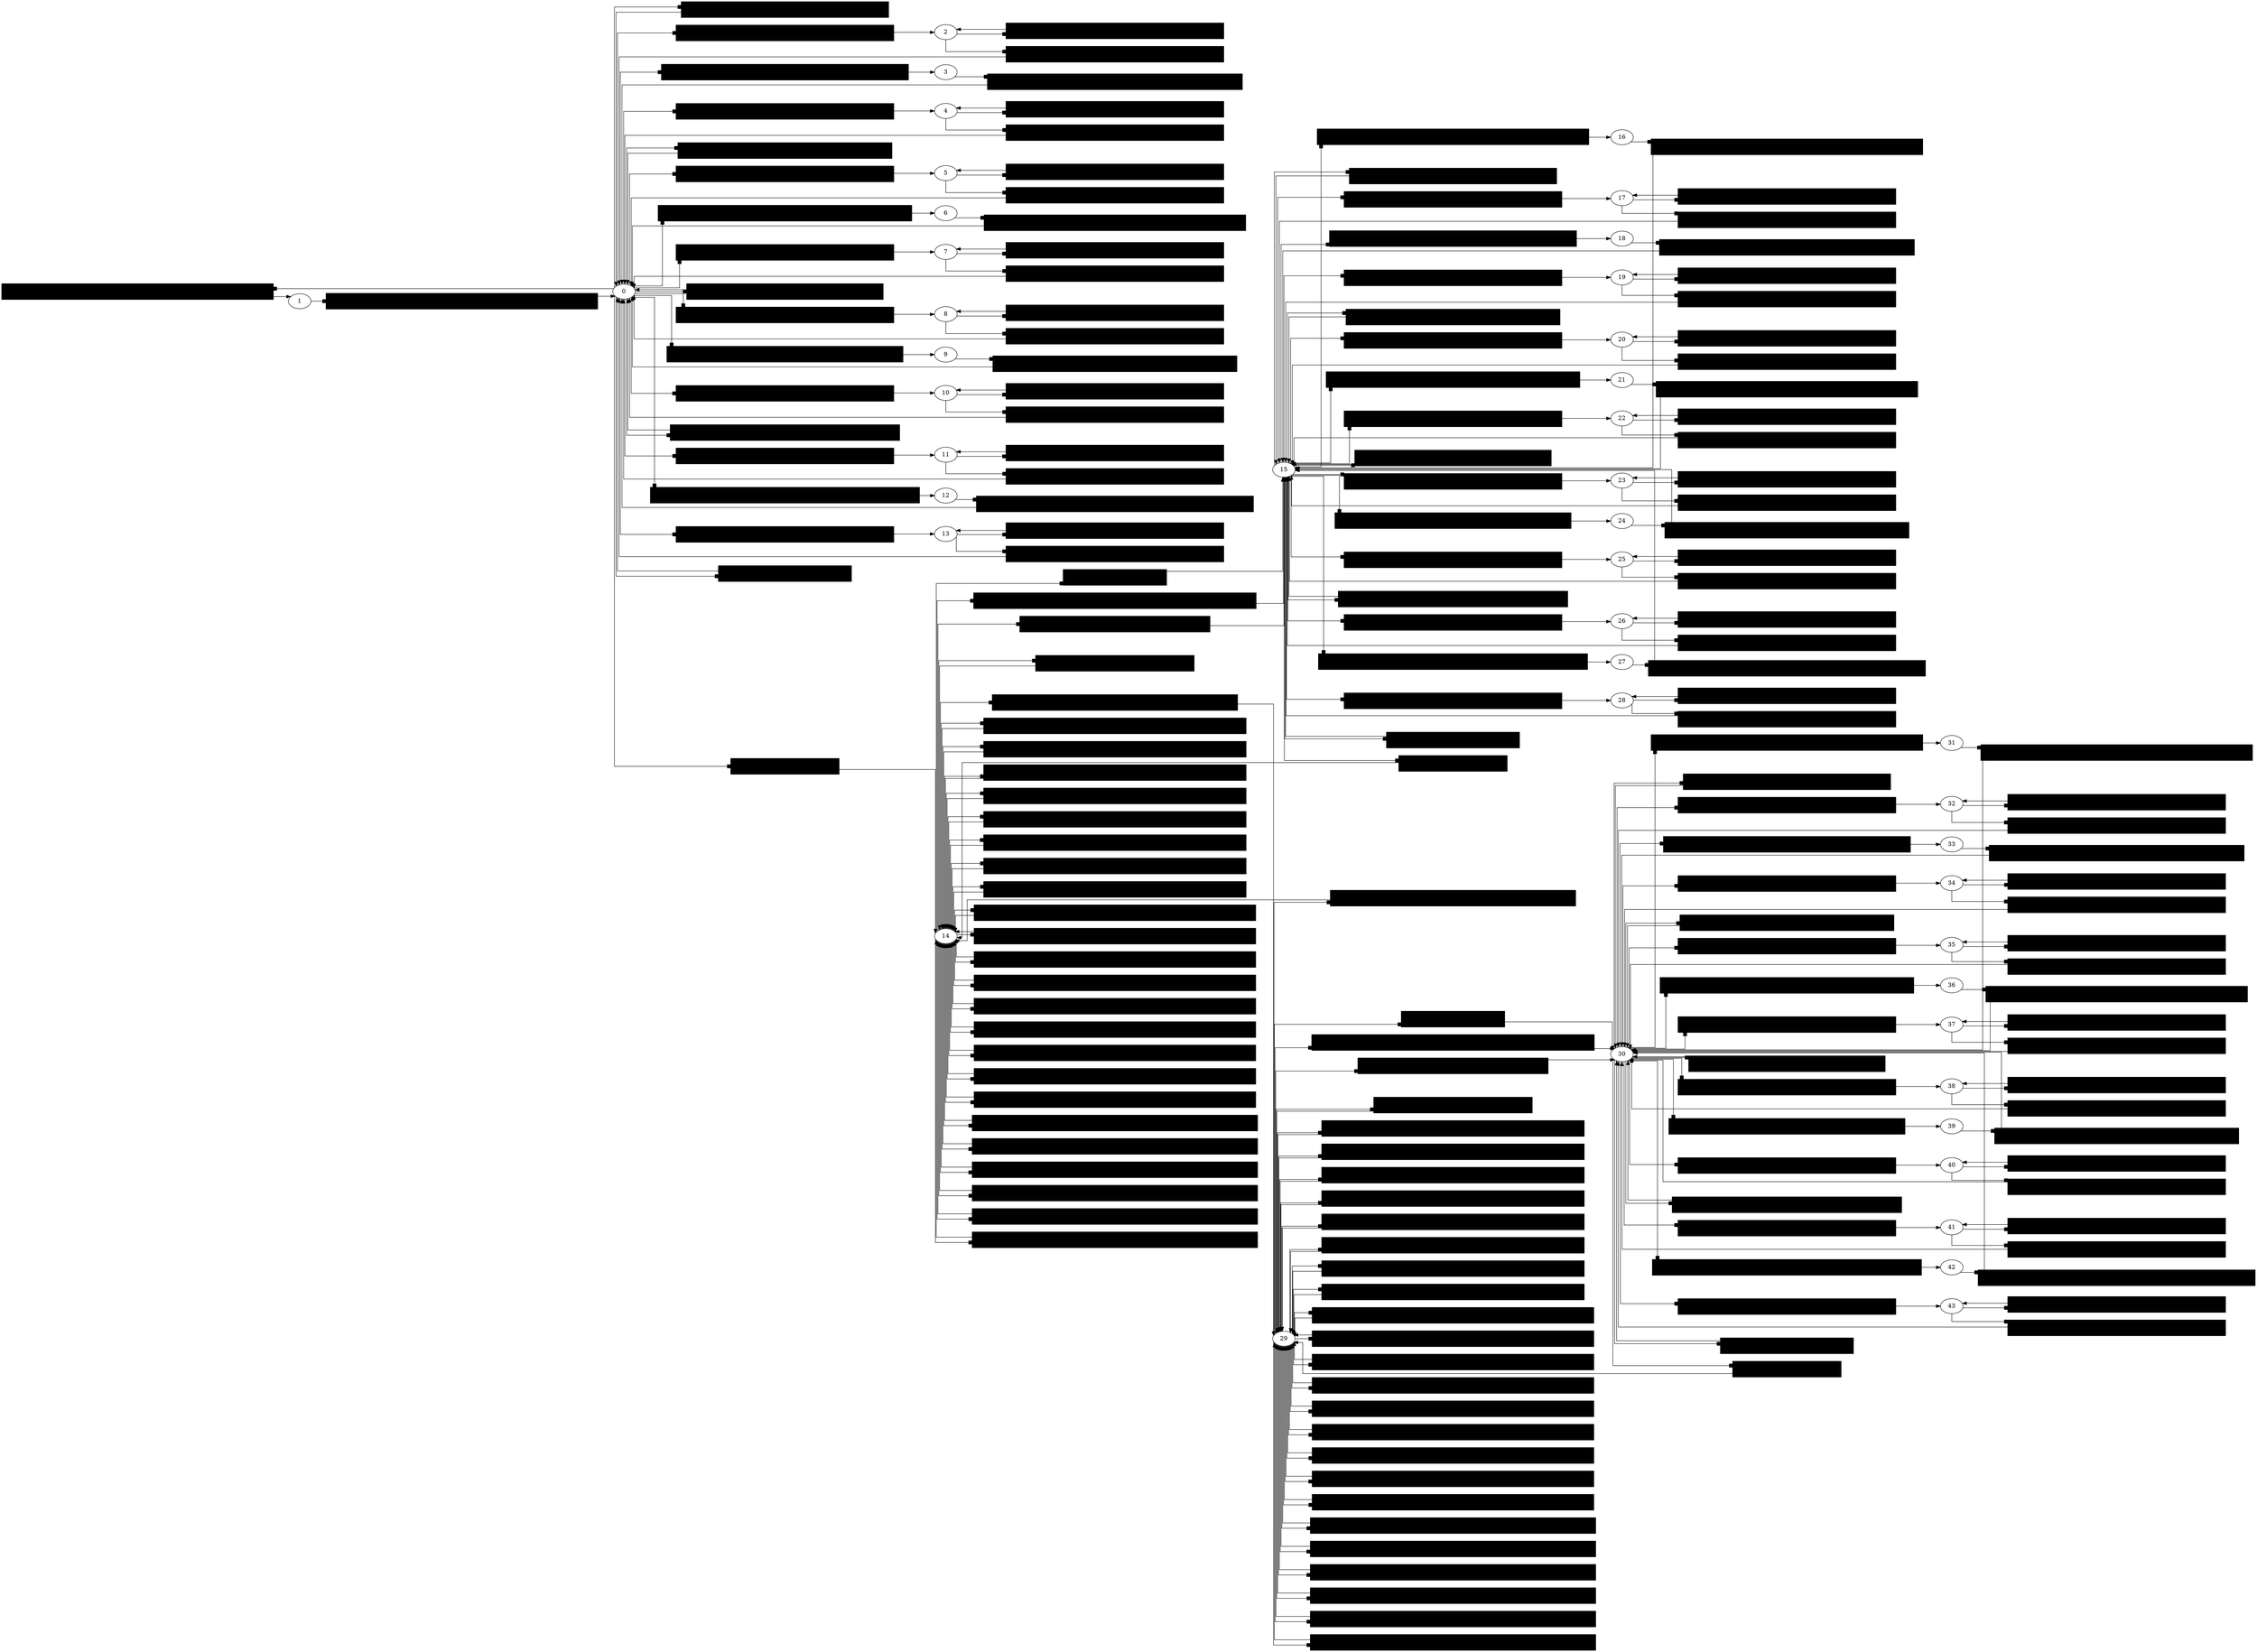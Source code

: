 digraph G {

	rankdir="LR";
	splines=ortho;

	E0 [label="'mouseenter' on '#v-0'\n(/html[1]/body[1]/main[1]/div[2]/*[name()='svg'][1]/*[name()='g'][1]/*[name()='circle'][1])", shape="box", style="filled", fillcolor="#000000", fontcolor="#000000"];
	0 -> E0 [arrowhead="box"];
	E0 -> 1;

	E1 [label="'click' on '#selector-block-Alcohol div.selector-block-title span.undo'\n(/html[1]/body[1]/main[1]/div[4]/div[1]/div[1]/div[1]/span[2])", shape="box", style="filled", fillcolor="#000000", fontcolor="#000000"];
	0 -> E1 [arrowhead="box"];
	E1 -> 0;

	E2 [label="'mouseenter' on '#bargram-interval-Alcohol-0'\n(/html[1]/body[1]/main[1]/div[4]/div[1]/div[1]/div[2]/div[1]/div[2]/div[1])", shape="box", style="filled", fillcolor="#000000", fontcolor="#000000"];
	0 -> E2 [arrowhead="box"];
	E2 -> 2;

	E3 [label="'mousedown' on '#bargram-selector-Alcohol div.values-container div.value.slider'\n(/html[1]/body[1]/main[1]/div[4]/div[1]/div[1]/div[2]/div[1]/div[4]/div[2])", shape="box", style="filled", fillcolor="#000000", fontcolor="#000000"];
	0 -> E3 [arrowhead="box"];
	E3 -> 3;

	E4 [label="'mouseenter' on '#boxplot-interval-Alcohol-0'\n(/html[1]/body[1]/main[1]/div[4]/div[1]/div[1]/div[2]/div[2]/div[2]/div[3])", shape="box", style="filled", fillcolor="#000000", fontcolor="#000000"];
	0 -> E4 [arrowhead="box"];
	E4 -> 4;

	E5 [label="'click' on '#selector-block-Malicacid div.selector-block-title span.undo'\n(/html[1]/body[1]/main[1]/div[4]/div[1]/div[3]/div[1]/span[2])", shape="box", style="filled", fillcolor="#000000", fontcolor="#000000"];
	0 -> E5 [arrowhead="box"];
	E5 -> 0;

	E6 [label="'mouseenter' on '#bargram-interval-Malicacid-0'\n(/html[1]/body[1]/main[1]/div[4]/div[1]/div[3]/div[2]/div[1]/div[2]/div[1])", shape="box", style="filled", fillcolor="#000000", fontcolor="#000000"];
	0 -> E6 [arrowhead="box"];
	E6 -> 5;

	E7 [label="'mousedown' on '#bargram-selector-Malicacid div.values-container div.value.slider'\n(/html[1]/body[1]/main[1]/div[4]/div[1]/div[3]/div[2]/div[1]/div[4]/div[2])", shape="box", style="filled", fillcolor="#000000", fontcolor="#000000"];
	0 -> E7 [arrowhead="box"];
	E7 -> 6;

	E8 [label="'mouseenter' on '#boxplot-interval-Malicacid-0'\n(/html[1]/body[1]/main[1]/div[4]/div[1]/div[3]/div[2]/div[2]/div[2]/div[3])", shape="box", style="filled", fillcolor="#000000", fontcolor="#000000"];
	0 -> E8 [arrowhead="box"];
	E8 -> 7;

	E9 [label="'click' on '#selector-block-Ash div.selector-block-title span.undo'\n(/html[1]/body[1]/main[1]/div[4]/div[1]/div[5]/div[1]/span[2])", shape="box", style="filled", fillcolor="#000000", fontcolor="#000000"];
	0 -> E9 [arrowhead="box"];
	E9 -> 0;

	E10 [label="'mouseenter' on '#bargram-interval-Ash-0'\n(/html[1]/body[1]/main[1]/div[4]/div[1]/div[5]/div[2]/div[1]/div[2]/div[1])", shape="box", style="filled", fillcolor="#000000", fontcolor="#000000"];
	0 -> E10 [arrowhead="box"];
	E10 -> 8;

	E11 [label="'mousedown' on '#bargram-selector-Ash div.values-container div.value.slider'\n(/html[1]/body[1]/main[1]/div[4]/div[1]/div[5]/div[2]/div[1]/div[4]/div[2])", shape="box", style="filled", fillcolor="#000000", fontcolor="#000000"];
	0 -> E11 [arrowhead="box"];
	E11 -> 9;

	E12 [label="'mouseenter' on '#boxplot-interval-Ash-0'\n(/html[1]/body[1]/main[1]/div[4]/div[1]/div[5]/div[2]/div[2]/div[2]/div[3])", shape="box", style="filled", fillcolor="#000000", fontcolor="#000000"];
	0 -> E12 [arrowhead="box"];
	E12 -> 10;

	E13 [label="'click' on '#selector-block-Alcalinityofash div.selector-block-title span.undo'\n(/html[1]/body[1]/main[1]/div[4]/div[1]/div[7]/div[1]/span[2])", shape="box", style="filled", fillcolor="#000000", fontcolor="#000000"];
	0 -> E13 [arrowhead="box"];
	E13 -> 0;

	E14 [label="'mouseenter' on '#bargram-interval-Alcalinityofash-0'\n(/html[1]/body[1]/main[1]/div[4]/div[1]/div[7]/div[2]/div[1]/div[2]/div[1])", shape="box", style="filled", fillcolor="#000000", fontcolor="#000000"];
	0 -> E14 [arrowhead="box"];
	E14 -> 11;

	E15 [label="'mousedown' on '#bargram-selector-Alcalinityofash div.values-container div.value.slider'\n(/html[1]/body[1]/main[1]/div[4]/div[1]/div[7]/div[2]/div[1]/div[4]/div[2])", shape="box", style="filled", fillcolor="#000000", fontcolor="#000000"];
	0 -> E15 [arrowhead="box"];
	E15 -> 12;

	E16 [label="'mouseenter' on '#boxplot-interval-Alcalinityofash-0'\n(/html[1]/body[1]/main[1]/div[4]/div[1]/div[7]/div[2]/div[2]/div[2]/div[3])", shape="box", style="filled", fillcolor="#000000", fontcolor="#000000"];
	0 -> E16 [arrowhead="box"];
	E16 -> 13;

	E17 [label="'click' on '#deselect-all'\n(/html[1]/body[1]/main[1]/div[6]/button[1])", shape="box", style="filled", fillcolor="#000000", fontcolor="#000000"];
	0 -> E17 [arrowhead="box"];
	E17 -> 0;

	E18 [label="'click' on '#settings'\n(/html[1]/body[1]/main[1]/span[1])", shape="box", style="filled", fillcolor="#000000", fontcolor="#000000"];
	0 -> E18 [arrowhead="box"];
	E18 -> 14;

	E19 [label="'mouseleave' on '#v-0'\n(/html[1]/body[1]/main[1]/div[2]/*[name()='svg'][1]/*[name()='g'][1]/*[name()='circle'][1])", shape="box", style="filled", fillcolor="#000000", fontcolor="#000000"];
	1 -> E19 [arrowhead="box"];
	E19 -> 0;

	E20 [label="'click' on '#bargram-interval-Alcohol-0'\n(/html[1]/body[1]/main[1]/div[4]/div[1]/div[1]/div[2]/div[1]/div[2]/div[1])", shape="box", style="filled", fillcolor="#000000", fontcolor="#000000"];
	2 -> E20 [arrowhead="box"];
	E20 -> 2;

	E21 [label="'mouseleave' on '#bargram-interval-Alcohol-0'\n(/html[1]/body[1]/main[1]/div[4]/div[1]/div[1]/div[2]/div[1]/div[2]/div[1])", shape="box", style="filled", fillcolor="#000000", fontcolor="#000000"];
	2 -> E21 [arrowhead="box"];
	E21 -> 0;

	E22 [label="'facsimile_back' on '#bargram-selector-Alcohol div.values-container div.value.slider'\n(/html[1]/body[1]/main[1]/div[4]/div[1]/div[1]/div[2]/div[1]/div[4]/div[2])", shape="box", style="filled", fillcolor="#000000", fontcolor="#000000"];
	3 -> E22 [arrowhead="box"];
	E22 -> 0;

	E23 [label="'click' on '#boxplot-interval-Alcohol-0'\n(/html[1]/body[1]/main[1]/div[4]/div[1]/div[1]/div[2]/div[2]/div[2]/div[3])", shape="box", style="filled", fillcolor="#000000", fontcolor="#000000"];
	4 -> E23 [arrowhead="box"];
	E23 -> 4;

	E24 [label="'mouseleave' on '#boxplot-interval-Alcohol-0'\n(/html[1]/body[1]/main[1]/div[4]/div[1]/div[1]/div[2]/div[2]/div[2]/div[3])", shape="box", style="filled", fillcolor="#000000", fontcolor="#000000"];
	4 -> E24 [arrowhead="box"];
	E24 -> 0;

	E25 [label="'click' on '#bargram-interval-Malicacid-0'\n(/html[1]/body[1]/main[1]/div[4]/div[1]/div[3]/div[2]/div[1]/div[2]/div[1])", shape="box", style="filled", fillcolor="#000000", fontcolor="#000000"];
	5 -> E25 [arrowhead="box"];
	E25 -> 5;

	E26 [label="'mouseleave' on '#bargram-interval-Malicacid-0'\n(/html[1]/body[1]/main[1]/div[4]/div[1]/div[3]/div[2]/div[1]/div[2]/div[1])", shape="box", style="filled", fillcolor="#000000", fontcolor="#000000"];
	5 -> E26 [arrowhead="box"];
	E26 -> 0;

	E27 [label="'facsimile_back' on '#bargram-selector-Malicacid div.values-container div.value.slider'\n(/html[1]/body[1]/main[1]/div[4]/div[1]/div[3]/div[2]/div[1]/div[4]/div[2])", shape="box", style="filled", fillcolor="#000000", fontcolor="#000000"];
	6 -> E27 [arrowhead="box"];
	E27 -> 0;

	E28 [label="'click' on '#boxplot-interval-Malicacid-0'\n(/html[1]/body[1]/main[1]/div[4]/div[1]/div[3]/div[2]/div[2]/div[2]/div[3])", shape="box", style="filled", fillcolor="#000000", fontcolor="#000000"];
	7 -> E28 [arrowhead="box"];
	E28 -> 7;

	E29 [label="'mouseleave' on '#boxplot-interval-Malicacid-0'\n(/html[1]/body[1]/main[1]/div[4]/div[1]/div[3]/div[2]/div[2]/div[2]/div[3])", shape="box", style="filled", fillcolor="#000000", fontcolor="#000000"];
	7 -> E29 [arrowhead="box"];
	E29 -> 0;

	E30 [label="'click' on '#bargram-interval-Ash-0'\n(/html[1]/body[1]/main[1]/div[4]/div[1]/div[5]/div[2]/div[1]/div[2]/div[1])", shape="box", style="filled", fillcolor="#000000", fontcolor="#000000"];
	8 -> E30 [arrowhead="box"];
	E30 -> 8;

	E31 [label="'mouseleave' on '#bargram-interval-Ash-0'\n(/html[1]/body[1]/main[1]/div[4]/div[1]/div[5]/div[2]/div[1]/div[2]/div[1])", shape="box", style="filled", fillcolor="#000000", fontcolor="#000000"];
	8 -> E31 [arrowhead="box"];
	E31 -> 0;

	E32 [label="'facsimile_back' on '#bargram-selector-Ash div.values-container div.value.slider'\n(/html[1]/body[1]/main[1]/div[4]/div[1]/div[5]/div[2]/div[1]/div[4]/div[2])", shape="box", style="filled", fillcolor="#000000", fontcolor="#000000"];
	9 -> E32 [arrowhead="box"];
	E32 -> 0;

	E33 [label="'click' on '#boxplot-interval-Ash-0'\n(/html[1]/body[1]/main[1]/div[4]/div[1]/div[5]/div[2]/div[2]/div[2]/div[3])", shape="box", style="filled", fillcolor="#000000", fontcolor="#000000"];
	10 -> E33 [arrowhead="box"];
	E33 -> 10;

	E34 [label="'mouseleave' on '#boxplot-interval-Ash-0'\n(/html[1]/body[1]/main[1]/div[4]/div[1]/div[5]/div[2]/div[2]/div[2]/div[3])", shape="box", style="filled", fillcolor="#000000", fontcolor="#000000"];
	10 -> E34 [arrowhead="box"];
	E34 -> 0;

	E35 [label="'click' on '#bargram-interval-Alcalinityofash-0'\n(/html[1]/body[1]/main[1]/div[4]/div[1]/div[7]/div[2]/div[1]/div[2]/div[1])", shape="box", style="filled", fillcolor="#000000", fontcolor="#000000"];
	11 -> E35 [arrowhead="box"];
	E35 -> 11;

	E36 [label="'mouseleave' on '#bargram-interval-Alcalinityofash-0'\n(/html[1]/body[1]/main[1]/div[4]/div[1]/div[7]/div[2]/div[1]/div[2]/div[1])", shape="box", style="filled", fillcolor="#000000", fontcolor="#000000"];
	11 -> E36 [arrowhead="box"];
	E36 -> 0;

	E37 [label="'facsimile_back' on '#bargram-selector-Alcalinityofash div.values-container div.value.slider'\n(/html[1]/body[1]/main[1]/div[4]/div[1]/div[7]/div[2]/div[1]/div[4]/div[2])", shape="box", style="filled", fillcolor="#000000", fontcolor="#000000"];
	12 -> E37 [arrowhead="box"];
	E37 -> 0;

	E38 [label="'click' on '#boxplot-interval-Alcalinityofash-0'\n(/html[1]/body[1]/main[1]/div[4]/div[1]/div[7]/div[2]/div[2]/div[2]/div[3])", shape="box", style="filled", fillcolor="#000000", fontcolor="#000000"];
	13 -> E38 [arrowhead="box"];
	E38 -> 13;

	E39 [label="'mouseleave' on '#boxplot-interval-Alcalinityofash-0'\n(/html[1]/body[1]/main[1]/div[4]/div[1]/div[7]/div[2]/div[2]/div[2]/div[3])", shape="box", style="filled", fillcolor="#000000", fontcolor="#000000"];
	13 -> E39 [arrowhead="box"];
	E39 -> 0;

	E40 [label="'click' on '#modal-settings'\n(/html[1]/body[1]/main[1]/div[8])", shape="box", style="filled", fillcolor="#000000", fontcolor="#000000"];
	14 -> E40 [arrowhead="box"];
	E40 -> 15;

	E41 [label="'mousedown' on '#modal-settings div.modal-dialog'\n(/html[1]/body[1]/main[1]/div[8]/div[1])", shape="box", style="filled", fillcolor="#000000", fontcolor="#000000"];
	14 -> E41 [arrowhead="box"];
	E41 -> 14;

	E42 [label="'click' on '#modal-settings div.modal-dialog div.modal-content div.modal-header button.close'\n(/html[1]/body[1]/main[1]/div[8]/div[1]/div[1]/div[1]/button[1])", shape="box", style="filled", fillcolor="#000000", fontcolor="#000000"];
	14 -> E42 [arrowhead="box"];
	E42 -> 15;

	E43 [label="'change' [wine.csv] on '#dataset'\n(/html[1]/body[1]/main[1]/div[8]/div[1]/div[1]/div[2]/div[1]/div[1]/div[1]/select[1])", shape="box", style="filled", fillcolor="#000000", fontcolor="#000000"];
	14 -> E43 [arrowhead="box"];
	E43 -> 29;

	E44 [label="'change' on '#blockOperationOr'\n(/html[1]/body[1]/main[1]/div[8]/div[1]/div[1]/div[2]/div[1]/div[2]/div[1]/div[2]/input[1])", shape="box", style="filled", fillcolor="#000000", fontcolor="#000000"];
	14 -> E44 [arrowhead="box"];
	E44 -> 14;

	E45 [label="'change' on '#selectorOperationAnd'\n(/html[1]/body[1]/main[1]/div[8]/div[1]/div[1]/div[2]/div[1]/div[3]/div[1]/div[1]/input[1])", shape="box", style="filled", fillcolor="#000000", fontcolor="#000000"];
	14 -> E45 [arrowhead="box"];
	E45 -> 14;

	E46 [label="'change' on '#feedback-domain'\n(/html[1]/body[1]/main[1]/div[8]/div[1]/div[1]/div[2]/div[1]/div[4]/div[1]/div[1]/input[1])", shape="box", style="filled", fillcolor="#000000", fontcolor="#000000"];
	14 -> E46 [arrowhead="box"];
	E46 -> 14;

	E47 [label="'change' on '#feedback-coverage'\n(/html[1]/body[1]/main[1]/div[8]/div[1]/div[1]/div[2]/div[1]/div[4]/div[1]/div[2]/input[1])", shape="box", style="filled", fillcolor="#000000", fontcolor="#000000"];
	14 -> E47 [arrowhead="box"];
	E47 -> 14;

	E48 [label="'change' on '#feedback-arrows'\n(/html[1]/body[1]/main[1]/div[8]/div[1]/div[1]/div[2]/div[1]/div[4]/div[1]/div[3]/input[1])", shape="box", style="filled", fillcolor="#000000", fontcolor="#000000"];
	14 -> E48 [arrowhead="box"];
	E48 -> 14;

	E49 [label="'change' on '#feedback-tooltip'\n(/html[1]/body[1]/main[1]/div[8]/div[1]/div[1]/div[2]/div[1]/div[4]/div[1]/div[4]/input[1])", shape="box", style="filled", fillcolor="#000000", fontcolor="#000000"];
	14 -> E49 [arrowhead="box"];
	E49 -> 14;

	E50 [label="'change' on '#uniform-selector'\n(/html[1]/body[1]/main[1]/div[8]/div[1]/div[1]/div[2]/div[1]/div[5]/div[1]/div[1]/input[1])", shape="box", style="filled", fillcolor="#000000", fontcolor="#000000"];
	14 -> E50 [arrowhead="box"];
	E50 -> 14;

	E51 [label="'change' on '#boxplot-selector'\n(/html[1]/body[1]/main[1]/div[8]/div[1]/div[1]/div[2]/div[1]/div[5]/div[1]/div[2]/input[1])", shape="box", style="filled", fillcolor="#000000", fontcolor="#000000"];
	14 -> E51 [arrowhead="box"];
	E51 -> 14;

	E52 [label="'change' on '#metrics-list div.form-check input.form-check-input'\n(/html[1]/body[1]/main[1]/div[8]/div[1]/div[1]/div[2]/div[1]/div[6]/div[1]/div[1]/div[1]/input[1])", shape="box", style="filled", fillcolor="#000000", fontcolor="#000000"];
	14 -> E52 [arrowhead="box"];
	E52 -> 14;

	E53 [label="'change' on '#metrics-list div.form-check input.form-check-input'\n(/html[1]/body[1]/main[1]/div[8]/div[1]/div[1]/div[2]/div[1]/div[6]/div[1]/div[1]/div[2]/input[1])", shape="box", style="filled", fillcolor="#000000", fontcolor="#000000"];
	14 -> E53 [arrowhead="box"];
	E53 -> 14;

	E54 [label="'change' on '#metrics-list div.form-check input.form-check-input'\n(/html[1]/body[1]/main[1]/div[8]/div[1]/div[1]/div[2]/div[1]/div[6]/div[1]/div[1]/div[3]/input[1])", shape="box", style="filled", fillcolor="#000000", fontcolor="#000000"];
	14 -> E54 [arrowhead="box"];
	E54 -> 14;

	E55 [label="'change' on '#metrics-list div.form-check input.form-check-input'\n(/html[1]/body[1]/main[1]/div[8]/div[1]/div[1]/div[2]/div[1]/div[6]/div[1]/div[1]/div[4]/input[1])", shape="box", style="filled", fillcolor="#000000", fontcolor="#000000"];
	14 -> E55 [arrowhead="box"];
	E55 -> 14;

	E56 [label="'change' on '#metrics-list div.form-check input.form-check-input'\n(/html[1]/body[1]/main[1]/div[8]/div[1]/div[1]/div[2]/div[1]/div[6]/div[1]/div[1]/div[5]/input[1])", shape="box", style="filled", fillcolor="#000000", fontcolor="#000000"];
	14 -> E56 [arrowhead="box"];
	E56 -> 14;

	E57 [label="'change' on '#metrics-list div.form-check input.form-check-input'\n(/html[1]/body[1]/main[1]/div[8]/div[1]/div[1]/div[2]/div[1]/div[6]/div[1]/div[1]/div[6]/input[1])", shape="box", style="filled", fillcolor="#000000", fontcolor="#000000"];
	14 -> E57 [arrowhead="box"];
	E57 -> 14;

	E58 [label="'change' on '#metrics-list div.form-check input.form-check-input'\n(/html[1]/body[1]/main[1]/div[8]/div[1]/div[1]/div[2]/div[1]/div[6]/div[1]/div[1]/div[7]/input[1])", shape="box", style="filled", fillcolor="#000000", fontcolor="#000000"];
	14 -> E58 [arrowhead="box"];
	E58 -> 14;

	E59 [label="'change' on '#metrics-list div.form-check input.form-check-input'\n(/html[1]/body[1]/main[1]/div[8]/div[1]/div[1]/div[2]/div[1]/div[6]/div[1]/div[1]/div[8]/input[1])", shape="box", style="filled", fillcolor="#000000", fontcolor="#000000"];
	14 -> E59 [arrowhead="box"];
	E59 -> 14;

	E60 [label="'change' on '#metrics-list div.form-check input.form-check-input'\n(/html[1]/body[1]/main[1]/div[8]/div[1]/div[1]/div[2]/div[1]/div[6]/div[1]/div[1]/div[9]/input[1])", shape="box", style="filled", fillcolor="#000000", fontcolor="#000000"];
	14 -> E60 [arrowhead="box"];
	E60 -> 14;

	E61 [label="'change' on '#metrics-list div.form-check input.form-check-input'\n(/html[1]/body[1]/main[1]/div[8]/div[1]/div[1]/div[2]/div[1]/div[6]/div[1]/div[1]/div[10]/input[1])", shape="box", style="filled", fillcolor="#000000", fontcolor="#000000"];
	14 -> E61 [arrowhead="box"];
	E61 -> 14;

	E62 [label="'change' on '#metrics-list div.form-check input.form-check-input'\n(/html[1]/body[1]/main[1]/div[8]/div[1]/div[1]/div[2]/div[1]/div[6]/div[1]/div[1]/div[11]/input[1])", shape="box", style="filled", fillcolor="#000000", fontcolor="#000000"];
	14 -> E62 [arrowhead="box"];
	E62 -> 14;

	E63 [label="'change' on '#metrics-list div.form-check input.form-check-input'\n(/html[1]/body[1]/main[1]/div[8]/div[1]/div[1]/div[2]/div[1]/div[6]/div[1]/div[1]/div[12]/input[1])", shape="box", style="filled", fillcolor="#000000", fontcolor="#000000"];
	14 -> E63 [arrowhead="box"];
	E63 -> 14;

	E64 [label="'change' on '#metrics-list div.form-check input.form-check-input'\n(/html[1]/body[1]/main[1]/div[8]/div[1]/div[1]/div[2]/div[1]/div[6]/div[1]/div[1]/div[13]/input[1])", shape="box", style="filled", fillcolor="#000000", fontcolor="#000000"];
	14 -> E64 [arrowhead="box"];
	E64 -> 14;

	E65 [label="'change' on '#metrics-list div.form-check input.form-check-input'\n(/html[1]/body[1]/main[1]/div[8]/div[1]/div[1]/div[2]/div[1]/div[6]/div[1]/div[1]/div[14]/input[1])", shape="box", style="filled", fillcolor="#000000", fontcolor="#000000"];
	14 -> E65 [arrowhead="box"];
	E65 -> 14;

	E66 [label="'change' on '#metrics-list div.form-check input.form-check-input'\n(/html[1]/body[1]/main[1]/div[8]/div[1]/div[1]/div[2]/div[1]/div[6]/div[1]/div[1]/div[15]/input[1])", shape="box", style="filled", fillcolor="#000000", fontcolor="#000000"];
	14 -> E66 [arrowhead="box"];
	E66 -> 14;

	E67 [label="'click' on '#save-button'\n(/html[1]/body[1]/main[1]/div[8]/div[1]/div[1]/div[3]/button[1])", shape="box", style="filled", fillcolor="#000000", fontcolor="#000000"];
	14 -> E67 [arrowhead="box"];
	E67 -> 15;

	E68 [label="'mouseenter' on '#v-0'\n(/html[1]/body[1]/main[1]/div[2]/*[name()='svg'][1]/*[name()='g'][1]/*[name()='circle'][1])", shape="box", style="filled", fillcolor="#000000", fontcolor="#000000"];
	15 -> E68 [arrowhead="box"];
	E68 -> 16;

	E69 [label="'click' on '#selector-block-Alcohol div.selector-block-title span.undo'\n(/html[1]/body[1]/main[1]/div[4]/div[1]/div[1]/div[1]/span[2])", shape="box", style="filled", fillcolor="#000000", fontcolor="#000000"];
	15 -> E69 [arrowhead="box"];
	E69 -> 15;

	E70 [label="'mouseenter' on '#bargram-interval-Alcohol-0'\n(/html[1]/body[1]/main[1]/div[4]/div[1]/div[1]/div[2]/div[1]/div[2]/div[1])", shape="box", style="filled", fillcolor="#000000", fontcolor="#000000"];
	15 -> E70 [arrowhead="box"];
	E70 -> 17;

	E71 [label="'mousedown' on '#bargram-selector-Alcohol div.values-container div.value.slider'\n(/html[1]/body[1]/main[1]/div[4]/div[1]/div[1]/div[2]/div[1]/div[4]/div[2])", shape="box", style="filled", fillcolor="#000000", fontcolor="#000000"];
	15 -> E71 [arrowhead="box"];
	E71 -> 18;

	E72 [label="'mouseenter' on '#boxplot-interval-Alcohol-0'\n(/html[1]/body[1]/main[1]/div[4]/div[1]/div[1]/div[2]/div[2]/div[2]/div[3])", shape="box", style="filled", fillcolor="#000000", fontcolor="#000000"];
	15 -> E72 [arrowhead="box"];
	E72 -> 19;

	E73 [label="'click' on '#selector-block-Malicacid div.selector-block-title span.undo'\n(/html[1]/body[1]/main[1]/div[4]/div[1]/div[3]/div[1]/span[2])", shape="box", style="filled", fillcolor="#000000", fontcolor="#000000"];
	15 -> E73 [arrowhead="box"];
	E73 -> 15;

	E74 [label="'mouseenter' on '#bargram-interval-Malicacid-0'\n(/html[1]/body[1]/main[1]/div[4]/div[1]/div[3]/div[2]/div[1]/div[2]/div[1])", shape="box", style="filled", fillcolor="#000000", fontcolor="#000000"];
	15 -> E74 [arrowhead="box"];
	E74 -> 20;

	E75 [label="'mousedown' on '#bargram-selector-Malicacid div.values-container div.value.slider'\n(/html[1]/body[1]/main[1]/div[4]/div[1]/div[3]/div[2]/div[1]/div[4]/div[2])", shape="box", style="filled", fillcolor="#000000", fontcolor="#000000"];
	15 -> E75 [arrowhead="box"];
	E75 -> 21;

	E76 [label="'mouseenter' on '#boxplot-interval-Malicacid-0'\n(/html[1]/body[1]/main[1]/div[4]/div[1]/div[3]/div[2]/div[2]/div[2]/div[3])", shape="box", style="filled", fillcolor="#000000", fontcolor="#000000"];
	15 -> E76 [arrowhead="box"];
	E76 -> 22;

	E77 [label="'click' on '#selector-block-Ash div.selector-block-title span.undo'\n(/html[1]/body[1]/main[1]/div[4]/div[1]/div[5]/div[1]/span[2])", shape="box", style="filled", fillcolor="#000000", fontcolor="#000000"];
	15 -> E77 [arrowhead="box"];
	E77 -> 15;

	E78 [label="'mouseenter' on '#bargram-interval-Ash-0'\n(/html[1]/body[1]/main[1]/div[4]/div[1]/div[5]/div[2]/div[1]/div[2]/div[1])", shape="box", style="filled", fillcolor="#000000", fontcolor="#000000"];
	15 -> E78 [arrowhead="box"];
	E78 -> 23;

	E79 [label="'mousedown' on '#bargram-selector-Ash div.values-container div.value.slider'\n(/html[1]/body[1]/main[1]/div[4]/div[1]/div[5]/div[2]/div[1]/div[4]/div[2])", shape="box", style="filled", fillcolor="#000000", fontcolor="#000000"];
	15 -> E79 [arrowhead="box"];
	E79 -> 24;

	E80 [label="'mouseenter' on '#boxplot-interval-Ash-0'\n(/html[1]/body[1]/main[1]/div[4]/div[1]/div[5]/div[2]/div[2]/div[2]/div[3])", shape="box", style="filled", fillcolor="#000000", fontcolor="#000000"];
	15 -> E80 [arrowhead="box"];
	E80 -> 25;

	E81 [label="'click' on '#selector-block-Alcalinityofash div.selector-block-title span.undo'\n(/html[1]/body[1]/main[1]/div[4]/div[1]/div[7]/div[1]/span[2])", shape="box", style="filled", fillcolor="#000000", fontcolor="#000000"];
	15 -> E81 [arrowhead="box"];
	E81 -> 15;

	E82 [label="'mouseenter' on '#bargram-interval-Alcalinityofash-0'\n(/html[1]/body[1]/main[1]/div[4]/div[1]/div[7]/div[2]/div[1]/div[2]/div[1])", shape="box", style="filled", fillcolor="#000000", fontcolor="#000000"];
	15 -> E82 [arrowhead="box"];
	E82 -> 26;

	E83 [label="'mousedown' on '#bargram-selector-Alcalinityofash div.values-container div.value.slider'\n(/html[1]/body[1]/main[1]/div[4]/div[1]/div[7]/div[2]/div[1]/div[4]/div[2])", shape="box", style="filled", fillcolor="#000000", fontcolor="#000000"];
	15 -> E83 [arrowhead="box"];
	E83 -> 27;

	E84 [label="'mouseenter' on '#boxplot-interval-Alcalinityofash-0'\n(/html[1]/body[1]/main[1]/div[4]/div[1]/div[7]/div[2]/div[2]/div[2]/div[3])", shape="box", style="filled", fillcolor="#000000", fontcolor="#000000"];
	15 -> E84 [arrowhead="box"];
	E84 -> 28;

	E85 [label="'click' on '#deselect-all'\n(/html[1]/body[1]/main[1]/div[6]/button[1])", shape="box", style="filled", fillcolor="#000000", fontcolor="#000000"];
	15 -> E85 [arrowhead="box"];
	E85 -> 15;

	E86 [label="'click' on '#settings'\n(/html[1]/body[1]/main[1]/span[1])", shape="box", style="filled", fillcolor="#000000", fontcolor="#000000"];
	15 -> E86 [arrowhead="box"];
	E86 -> 14;

	E87 [label="'mouseleave' on '#v-0'\n(/html[1]/body[1]/main[1]/div[2]/*[name()='svg'][1]/*[name()='g'][1]/*[name()='circle'][1])", shape="box", style="filled", fillcolor="#000000", fontcolor="#000000"];
	16 -> E87 [arrowhead="box"];
	E87 -> 15;

	E88 [label="'click' on '#bargram-interval-Alcohol-0'\n(/html[1]/body[1]/main[1]/div[4]/div[1]/div[1]/div[2]/div[1]/div[2]/div[1])", shape="box", style="filled", fillcolor="#000000", fontcolor="#000000"];
	17 -> E88 [arrowhead="box"];
	E88 -> 17;

	E89 [label="'mouseleave' on '#bargram-interval-Alcohol-0'\n(/html[1]/body[1]/main[1]/div[4]/div[1]/div[1]/div[2]/div[1]/div[2]/div[1])", shape="box", style="filled", fillcolor="#000000", fontcolor="#000000"];
	17 -> E89 [arrowhead="box"];
	E89 -> 15;

	E90 [label="'facsimile_back' on '#bargram-selector-Alcohol div.values-container div.value.slider'\n(/html[1]/body[1]/main[1]/div[4]/div[1]/div[1]/div[2]/div[1]/div[4]/div[2])", shape="box", style="filled", fillcolor="#000000", fontcolor="#000000"];
	18 -> E90 [arrowhead="box"];
	E90 -> 15;

	E91 [label="'click' on '#boxplot-interval-Alcohol-0'\n(/html[1]/body[1]/main[1]/div[4]/div[1]/div[1]/div[2]/div[2]/div[2]/div[3])", shape="box", style="filled", fillcolor="#000000", fontcolor="#000000"];
	19 -> E91 [arrowhead="box"];
	E91 -> 19;

	E92 [label="'mouseleave' on '#boxplot-interval-Alcohol-0'\n(/html[1]/body[1]/main[1]/div[4]/div[1]/div[1]/div[2]/div[2]/div[2]/div[3])", shape="box", style="filled", fillcolor="#000000", fontcolor="#000000"];
	19 -> E92 [arrowhead="box"];
	E92 -> 15;

	E93 [label="'click' on '#bargram-interval-Malicacid-0'\n(/html[1]/body[1]/main[1]/div[4]/div[1]/div[3]/div[2]/div[1]/div[2]/div[1])", shape="box", style="filled", fillcolor="#000000", fontcolor="#000000"];
	20 -> E93 [arrowhead="box"];
	E93 -> 20;

	E94 [label="'mouseleave' on '#bargram-interval-Malicacid-0'\n(/html[1]/body[1]/main[1]/div[4]/div[1]/div[3]/div[2]/div[1]/div[2]/div[1])", shape="box", style="filled", fillcolor="#000000", fontcolor="#000000"];
	20 -> E94 [arrowhead="box"];
	E94 -> 15;

	E95 [label="'facsimile_back' on '#bargram-selector-Malicacid div.values-container div.value.slider'\n(/html[1]/body[1]/main[1]/div[4]/div[1]/div[3]/div[2]/div[1]/div[4]/div[2])", shape="box", style="filled", fillcolor="#000000", fontcolor="#000000"];
	21 -> E95 [arrowhead="box"];
	E95 -> 15;

	E96 [label="'click' on '#boxplot-interval-Malicacid-0'\n(/html[1]/body[1]/main[1]/div[4]/div[1]/div[3]/div[2]/div[2]/div[2]/div[3])", shape="box", style="filled", fillcolor="#000000", fontcolor="#000000"];
	22 -> E96 [arrowhead="box"];
	E96 -> 22;

	E97 [label="'mouseleave' on '#boxplot-interval-Malicacid-0'\n(/html[1]/body[1]/main[1]/div[4]/div[1]/div[3]/div[2]/div[2]/div[2]/div[3])", shape="box", style="filled", fillcolor="#000000", fontcolor="#000000"];
	22 -> E97 [arrowhead="box"];
	E97 -> 15;

	E98 [label="'click' on '#bargram-interval-Ash-0'\n(/html[1]/body[1]/main[1]/div[4]/div[1]/div[5]/div[2]/div[1]/div[2]/div[1])", shape="box", style="filled", fillcolor="#000000", fontcolor="#000000"];
	23 -> E98 [arrowhead="box"];
	E98 -> 23;

	E99 [label="'mouseleave' on '#bargram-interval-Ash-0'\n(/html[1]/body[1]/main[1]/div[4]/div[1]/div[5]/div[2]/div[1]/div[2]/div[1])", shape="box", style="filled", fillcolor="#000000", fontcolor="#000000"];
	23 -> E99 [arrowhead="box"];
	E99 -> 15;

	E100 [label="'facsimile_back' on '#bargram-selector-Ash div.values-container div.value.slider'\n(/html[1]/body[1]/main[1]/div[4]/div[1]/div[5]/div[2]/div[1]/div[4]/div[2])", shape="box", style="filled", fillcolor="#000000", fontcolor="#000000"];
	24 -> E100 [arrowhead="box"];
	E100 -> 15;

	E101 [label="'click' on '#boxplot-interval-Ash-0'\n(/html[1]/body[1]/main[1]/div[4]/div[1]/div[5]/div[2]/div[2]/div[2]/div[3])", shape="box", style="filled", fillcolor="#000000", fontcolor="#000000"];
	25 -> E101 [arrowhead="box"];
	E101 -> 25;

	E102 [label="'mouseleave' on '#boxplot-interval-Ash-0'\n(/html[1]/body[1]/main[1]/div[4]/div[1]/div[5]/div[2]/div[2]/div[2]/div[3])", shape="box", style="filled", fillcolor="#000000", fontcolor="#000000"];
	25 -> E102 [arrowhead="box"];
	E102 -> 15;

	E103 [label="'click' on '#bargram-interval-Alcalinityofash-0'\n(/html[1]/body[1]/main[1]/div[4]/div[1]/div[7]/div[2]/div[1]/div[2]/div[1])", shape="box", style="filled", fillcolor="#000000", fontcolor="#000000"];
	26 -> E103 [arrowhead="box"];
	E103 -> 26;

	E104 [label="'mouseleave' on '#bargram-interval-Alcalinityofash-0'\n(/html[1]/body[1]/main[1]/div[4]/div[1]/div[7]/div[2]/div[1]/div[2]/div[1])", shape="box", style="filled", fillcolor="#000000", fontcolor="#000000"];
	26 -> E104 [arrowhead="box"];
	E104 -> 15;

	E105 [label="'facsimile_back' on '#bargram-selector-Alcalinityofash div.values-container div.value.slider'\n(/html[1]/body[1]/main[1]/div[4]/div[1]/div[7]/div[2]/div[1]/div[4]/div[2])", shape="box", style="filled", fillcolor="#000000", fontcolor="#000000"];
	27 -> E105 [arrowhead="box"];
	E105 -> 15;

	E106 [label="'click' on '#boxplot-interval-Alcalinityofash-0'\n(/html[1]/body[1]/main[1]/div[4]/div[1]/div[7]/div[2]/div[2]/div[2]/div[3])", shape="box", style="filled", fillcolor="#000000", fontcolor="#000000"];
	28 -> E106 [arrowhead="box"];
	E106 -> 28;

	E107 [label="'mouseleave' on '#boxplot-interval-Alcalinityofash-0'\n(/html[1]/body[1]/main[1]/div[4]/div[1]/div[7]/div[2]/div[2]/div[2]/div[3])", shape="box", style="filled", fillcolor="#000000", fontcolor="#000000"];
	28 -> E107 [arrowhead="box"];
	E107 -> 15;

	E108 [label="'click' on '#modal-settings'\n(/html[1]/body[1]/main[1]/div[8])", shape="box", style="filled", fillcolor="#000000", fontcolor="#000000"];
	29 -> E108 [arrowhead="box"];
	E108 -> 30;

	E109 [label="'mousedown' on '#modal-settings div.modal-dialog'\n(/html[1]/body[1]/main[1]/div[8]/div[1])", shape="box", style="filled", fillcolor="#000000", fontcolor="#000000"];
	29 -> E109 [arrowhead="box"];
	E109 -> 29;

	E110 [label="'click' on '#modal-settings div.modal-dialog div.modal-content div.modal-header button.close'\n(/html[1]/body[1]/main[1]/div[8]/div[1]/div[1]/div[1]/button[1])", shape="box", style="filled", fillcolor="#000000", fontcolor="#000000"];
	29 -> E110 [arrowhead="box"];
	E110 -> 30;

	E111 [label="'change' [cars.csv] on '#dataset'\n(/html[1]/body[1]/main[1]/div[8]/div[1]/div[1]/div[2]/div[1]/div[1]/div[1]/select[1])", shape="box", style="filled", fillcolor="#000000", fontcolor="#000000"];
	29 -> E111 [arrowhead="box"];
	E111 -> 14;

	E112 [label="'change' on '#blockOperationOr'\n(/html[1]/body[1]/main[1]/div[8]/div[1]/div[1]/div[2]/div[1]/div[2]/div[1]/div[2]/input[1])", shape="box", style="filled", fillcolor="#000000", fontcolor="#000000"];
	29 -> E112 [arrowhead="box"];
	E112 -> 29;

	E113 [label="'change' on '#selectorOperationAnd'\n(/html[1]/body[1]/main[1]/div[8]/div[1]/div[1]/div[2]/div[1]/div[3]/div[1]/div[1]/input[1])", shape="box", style="filled", fillcolor="#000000", fontcolor="#000000"];
	29 -> E113 [arrowhead="box"];
	E113 -> 29;

	E114 [label="'change' on '#feedback-domain'\n(/html[1]/body[1]/main[1]/div[8]/div[1]/div[1]/div[2]/div[1]/div[4]/div[1]/div[1]/input[1])", shape="box", style="filled", fillcolor="#000000", fontcolor="#000000"];
	29 -> E114 [arrowhead="box"];
	E114 -> 29;

	E115 [label="'change' on '#feedback-coverage'\n(/html[1]/body[1]/main[1]/div[8]/div[1]/div[1]/div[2]/div[1]/div[4]/div[1]/div[2]/input[1])", shape="box", style="filled", fillcolor="#000000", fontcolor="#000000"];
	29 -> E115 [arrowhead="box"];
	E115 -> 29;

	E116 [label="'change' on '#feedback-arrows'\n(/html[1]/body[1]/main[1]/div[8]/div[1]/div[1]/div[2]/div[1]/div[4]/div[1]/div[3]/input[1])", shape="box", style="filled", fillcolor="#000000", fontcolor="#000000"];
	29 -> E116 [arrowhead="box"];
	E116 -> 29;

	E117 [label="'change' on '#feedback-tooltip'\n(/html[1]/body[1]/main[1]/div[8]/div[1]/div[1]/div[2]/div[1]/div[4]/div[1]/div[4]/input[1])", shape="box", style="filled", fillcolor="#000000", fontcolor="#000000"];
	29 -> E117 [arrowhead="box"];
	E117 -> 29;

	E118 [label="'change' on '#uniform-selector'\n(/html[1]/body[1]/main[1]/div[8]/div[1]/div[1]/div[2]/div[1]/div[5]/div[1]/div[1]/input[1])", shape="box", style="filled", fillcolor="#000000", fontcolor="#000000"];
	29 -> E118 [arrowhead="box"];
	E118 -> 29;

	E119 [label="'change' on '#boxplot-selector'\n(/html[1]/body[1]/main[1]/div[8]/div[1]/div[1]/div[2]/div[1]/div[5]/div[1]/div[2]/input[1])", shape="box", style="filled", fillcolor="#000000", fontcolor="#000000"];
	29 -> E119 [arrowhead="box"];
	E119 -> 29;

	E120 [label="'change' on '#metrics-list div.form-check input.form-check-input'\n(/html[1]/body[1]/main[1]/div[8]/div[1]/div[1]/div[2]/div[1]/div[6]/div[1]/div[1]/div[1]/input[1])", shape="box", style="filled", fillcolor="#000000", fontcolor="#000000"];
	29 -> E120 [arrowhead="box"];
	E120 -> 29;

	E121 [label="'change' on '#metrics-list div.form-check input.form-check-input'\n(/html[1]/body[1]/main[1]/div[8]/div[1]/div[1]/div[2]/div[1]/div[6]/div[1]/div[1]/div[2]/input[1])", shape="box", style="filled", fillcolor="#000000", fontcolor="#000000"];
	29 -> E121 [arrowhead="box"];
	E121 -> 29;

	E122 [label="'change' on '#metrics-list div.form-check input.form-check-input'\n(/html[1]/body[1]/main[1]/div[8]/div[1]/div[1]/div[2]/div[1]/div[6]/div[1]/div[1]/div[3]/input[1])", shape="box", style="filled", fillcolor="#000000", fontcolor="#000000"];
	29 -> E122 [arrowhead="box"];
	E122 -> 29;

	E123 [label="'change' on '#metrics-list div.form-check input.form-check-input'\n(/html[1]/body[1]/main[1]/div[8]/div[1]/div[1]/div[2]/div[1]/div[6]/div[1]/div[1]/div[4]/input[1])", shape="box", style="filled", fillcolor="#000000", fontcolor="#000000"];
	29 -> E123 [arrowhead="box"];
	E123 -> 29;

	E124 [label="'change' on '#metrics-list div.form-check input.form-check-input'\n(/html[1]/body[1]/main[1]/div[8]/div[1]/div[1]/div[2]/div[1]/div[6]/div[1]/div[1]/div[5]/input[1])", shape="box", style="filled", fillcolor="#000000", fontcolor="#000000"];
	29 -> E124 [arrowhead="box"];
	E124 -> 29;

	E125 [label="'change' on '#metrics-list div.form-check input.form-check-input'\n(/html[1]/body[1]/main[1]/div[8]/div[1]/div[1]/div[2]/div[1]/div[6]/div[1]/div[1]/div[6]/input[1])", shape="box", style="filled", fillcolor="#000000", fontcolor="#000000"];
	29 -> E125 [arrowhead="box"];
	E125 -> 29;

	E126 [label="'change' on '#metrics-list div.form-check input.form-check-input'\n(/html[1]/body[1]/main[1]/div[8]/div[1]/div[1]/div[2]/div[1]/div[6]/div[1]/div[1]/div[7]/input[1])", shape="box", style="filled", fillcolor="#000000", fontcolor="#000000"];
	29 -> E126 [arrowhead="box"];
	E126 -> 29;

	E127 [label="'change' on '#metrics-list div.form-check input.form-check-input'\n(/html[1]/body[1]/main[1]/div[8]/div[1]/div[1]/div[2]/div[1]/div[6]/div[1]/div[1]/div[8]/input[1])", shape="box", style="filled", fillcolor="#000000", fontcolor="#000000"];
	29 -> E127 [arrowhead="box"];
	E127 -> 29;

	E128 [label="'change' on '#metrics-list div.form-check input.form-check-input'\n(/html[1]/body[1]/main[1]/div[8]/div[1]/div[1]/div[2]/div[1]/div[6]/div[1]/div[1]/div[9]/input[1])", shape="box", style="filled", fillcolor="#000000", fontcolor="#000000"];
	29 -> E128 [arrowhead="box"];
	E128 -> 29;

	E129 [label="'change' on '#metrics-list div.form-check input.form-check-input'\n(/html[1]/body[1]/main[1]/div[8]/div[1]/div[1]/div[2]/div[1]/div[6]/div[1]/div[1]/div[10]/input[1])", shape="box", style="filled", fillcolor="#000000", fontcolor="#000000"];
	29 -> E129 [arrowhead="box"];
	E129 -> 29;

	E130 [label="'change' on '#metrics-list div.form-check input.form-check-input'\n(/html[1]/body[1]/main[1]/div[8]/div[1]/div[1]/div[2]/div[1]/div[6]/div[1]/div[1]/div[11]/input[1])", shape="box", style="filled", fillcolor="#000000", fontcolor="#000000"];
	29 -> E130 [arrowhead="box"];
	E130 -> 29;

	E131 [label="'change' on '#metrics-list div.form-check input.form-check-input'\n(/html[1]/body[1]/main[1]/div[8]/div[1]/div[1]/div[2]/div[1]/div[6]/div[1]/div[1]/div[12]/input[1])", shape="box", style="filled", fillcolor="#000000", fontcolor="#000000"];
	29 -> E131 [arrowhead="box"];
	E131 -> 29;

	E132 [label="'change' on '#metrics-list div.form-check input.form-check-input'\n(/html[1]/body[1]/main[1]/div[8]/div[1]/div[1]/div[2]/div[1]/div[6]/div[1]/div[1]/div[13]/input[1])", shape="box", style="filled", fillcolor="#000000", fontcolor="#000000"];
	29 -> E132 [arrowhead="box"];
	E132 -> 29;

	E133 [label="'change' on '#metrics-list div.form-check input.form-check-input'\n(/html[1]/body[1]/main[1]/div[8]/div[1]/div[1]/div[2]/div[1]/div[6]/div[1]/div[1]/div[14]/input[1])", shape="box", style="filled", fillcolor="#000000", fontcolor="#000000"];
	29 -> E133 [arrowhead="box"];
	E133 -> 29;

	E134 [label="'change' on '#metrics-list div.form-check input.form-check-input'\n(/html[1]/body[1]/main[1]/div[8]/div[1]/div[1]/div[2]/div[1]/div[6]/div[1]/div[1]/div[15]/input[1])", shape="box", style="filled", fillcolor="#000000", fontcolor="#000000"];
	29 -> E134 [arrowhead="box"];
	E134 -> 29;

	E135 [label="'click' on '#save-button'\n(/html[1]/body[1]/main[1]/div[8]/div[1]/div[1]/div[3]/button[1])", shape="box", style="filled", fillcolor="#000000", fontcolor="#000000"];
	29 -> E135 [arrowhead="box"];
	E135 -> 30;

	E136 [label="'mouseenter' on '#v-0'\n(/html[1]/body[1]/main[1]/div[2]/*[name()='svg'][1]/*[name()='g'][1]/*[name()='circle'][1])", shape="box", style="filled", fillcolor="#000000", fontcolor="#000000"];
	30 -> E136 [arrowhead="box"];
	E136 -> 31;

	E137 [label="'click' on '#selector-block-Alcohol div.selector-block-title span.undo'\n(/html[1]/body[1]/main[1]/div[4]/div[1]/div[1]/div[1]/span[2])", shape="box", style="filled", fillcolor="#000000", fontcolor="#000000"];
	30 -> E137 [arrowhead="box"];
	E137 -> 30;

	E138 [label="'mouseenter' on '#bargram-interval-Alcohol-0'\n(/html[1]/body[1]/main[1]/div[4]/div[1]/div[1]/div[2]/div[1]/div[2]/div[1])", shape="box", style="filled", fillcolor="#000000", fontcolor="#000000"];
	30 -> E138 [arrowhead="box"];
	E138 -> 32;

	E139 [label="'mousedown' on '#bargram-selector-Alcohol div.values-container div.value.slider'\n(/html[1]/body[1]/main[1]/div[4]/div[1]/div[1]/div[2]/div[1]/div[4]/div[2])", shape="box", style="filled", fillcolor="#000000", fontcolor="#000000"];
	30 -> E139 [arrowhead="box"];
	E139 -> 33;

	E140 [label="'mouseenter' on '#boxplot-interval-Alcohol-0'\n(/html[1]/body[1]/main[1]/div[4]/div[1]/div[1]/div[2]/div[2]/div[2]/div[3])", shape="box", style="filled", fillcolor="#000000", fontcolor="#000000"];
	30 -> E140 [arrowhead="box"];
	E140 -> 34;

	E141 [label="'click' on '#selector-block-Malicacid div.selector-block-title span.undo'\n(/html[1]/body[1]/main[1]/div[4]/div[1]/div[3]/div[1]/span[2])", shape="box", style="filled", fillcolor="#000000", fontcolor="#000000"];
	30 -> E141 [arrowhead="box"];
	E141 -> 30;

	E142 [label="'mouseenter' on '#bargram-interval-Malicacid-0'\n(/html[1]/body[1]/main[1]/div[4]/div[1]/div[3]/div[2]/div[1]/div[2]/div[1])", shape="box", style="filled", fillcolor="#000000", fontcolor="#000000"];
	30 -> E142 [arrowhead="box"];
	E142 -> 35;

	E143 [label="'mousedown' on '#bargram-selector-Malicacid div.values-container div.value.slider'\n(/html[1]/body[1]/main[1]/div[4]/div[1]/div[3]/div[2]/div[1]/div[4]/div[2])", shape="box", style="filled", fillcolor="#000000", fontcolor="#000000"];
	30 -> E143 [arrowhead="box"];
	E143 -> 36;

	E144 [label="'mouseenter' on '#boxplot-interval-Malicacid-0'\n(/html[1]/body[1]/main[1]/div[4]/div[1]/div[3]/div[2]/div[2]/div[2]/div[3])", shape="box", style="filled", fillcolor="#000000", fontcolor="#000000"];
	30 -> E144 [arrowhead="box"];
	E144 -> 37;

	E145 [label="'click' on '#selector-block-Ash div.selector-block-title span.undo'\n(/html[1]/body[1]/main[1]/div[4]/div[1]/div[5]/div[1]/span[2])", shape="box", style="filled", fillcolor="#000000", fontcolor="#000000"];
	30 -> E145 [arrowhead="box"];
	E145 -> 30;

	E146 [label="'mouseenter' on '#bargram-interval-Ash-0'\n(/html[1]/body[1]/main[1]/div[4]/div[1]/div[5]/div[2]/div[1]/div[2]/div[1])", shape="box", style="filled", fillcolor="#000000", fontcolor="#000000"];
	30 -> E146 [arrowhead="box"];
	E146 -> 38;

	E147 [label="'mousedown' on '#bargram-selector-Ash div.values-container div.value.slider'\n(/html[1]/body[1]/main[1]/div[4]/div[1]/div[5]/div[2]/div[1]/div[4]/div[2])", shape="box", style="filled", fillcolor="#000000", fontcolor="#000000"];
	30 -> E147 [arrowhead="box"];
	E147 -> 39;

	E148 [label="'mouseenter' on '#boxplot-interval-Ash-0'\n(/html[1]/body[1]/main[1]/div[4]/div[1]/div[5]/div[2]/div[2]/div[2]/div[3])", shape="box", style="filled", fillcolor="#000000", fontcolor="#000000"];
	30 -> E148 [arrowhead="box"];
	E148 -> 40;

	E149 [label="'click' on '#selector-block-Alcalinityofash div.selector-block-title span.undo'\n(/html[1]/body[1]/main[1]/div[4]/div[1]/div[7]/div[1]/span[2])", shape="box", style="filled", fillcolor="#000000", fontcolor="#000000"];
	30 -> E149 [arrowhead="box"];
	E149 -> 30;

	E150 [label="'mouseenter' on '#bargram-interval-Alcalinityofash-0'\n(/html[1]/body[1]/main[1]/div[4]/div[1]/div[7]/div[2]/div[1]/div[2]/div[1])", shape="box", style="filled", fillcolor="#000000", fontcolor="#000000"];
	30 -> E150 [arrowhead="box"];
	E150 -> 41;

	E151 [label="'mousedown' on '#bargram-selector-Alcalinityofash div.values-container div.value.slider'\n(/html[1]/body[1]/main[1]/div[4]/div[1]/div[7]/div[2]/div[1]/div[4]/div[2])", shape="box", style="filled", fillcolor="#000000", fontcolor="#000000"];
	30 -> E151 [arrowhead="box"];
	E151 -> 42;

	E152 [label="'mouseenter' on '#boxplot-interval-Alcalinityofash-0'\n(/html[1]/body[1]/main[1]/div[4]/div[1]/div[7]/div[2]/div[2]/div[2]/div[3])", shape="box", style="filled", fillcolor="#000000", fontcolor="#000000"];
	30 -> E152 [arrowhead="box"];
	E152 -> 43;

	E153 [label="'click' on '#deselect-all'\n(/html[1]/body[1]/main[1]/div[6]/button[1])", shape="box", style="filled", fillcolor="#000000", fontcolor="#000000"];
	30 -> E153 [arrowhead="box"];
	E153 -> 30;

	E154 [label="'click' on '#settings'\n(/html[1]/body[1]/main[1]/span[1])", shape="box", style="filled", fillcolor="#000000", fontcolor="#000000"];
	30 -> E154 [arrowhead="box"];
	E154 -> 29;

	E155 [label="'mouseleave' on '#v-0'\n(/html[1]/body[1]/main[1]/div[2]/*[name()='svg'][1]/*[name()='g'][1]/*[name()='circle'][1])", shape="box", style="filled", fillcolor="#000000", fontcolor="#000000"];
	31 -> E155 [arrowhead="box"];
	E155 -> 30;

	E156 [label="'click' on '#bargram-interval-Alcohol-0'\n(/html[1]/body[1]/main[1]/div[4]/div[1]/div[1]/div[2]/div[1]/div[2]/div[1])", shape="box", style="filled", fillcolor="#000000", fontcolor="#000000"];
	32 -> E156 [arrowhead="box"];
	E156 -> 32;

	E157 [label="'mouseleave' on '#bargram-interval-Alcohol-0'\n(/html[1]/body[1]/main[1]/div[4]/div[1]/div[1]/div[2]/div[1]/div[2]/div[1])", shape="box", style="filled", fillcolor="#000000", fontcolor="#000000"];
	32 -> E157 [arrowhead="box"];
	E157 -> 30;

	E158 [label="'facsimile_back' on '#bargram-selector-Alcohol div.values-container div.value.slider'\n(/html[1]/body[1]/main[1]/div[4]/div[1]/div[1]/div[2]/div[1]/div[4]/div[2])", shape="box", style="filled", fillcolor="#000000", fontcolor="#000000"];
	33 -> E158 [arrowhead="box"];
	E158 -> 30;

	E159 [label="'click' on '#boxplot-interval-Alcohol-0'\n(/html[1]/body[1]/main[1]/div[4]/div[1]/div[1]/div[2]/div[2]/div[2]/div[3])", shape="box", style="filled", fillcolor="#000000", fontcolor="#000000"];
	34 -> E159 [arrowhead="box"];
	E159 -> 34;

	E160 [label="'mouseleave' on '#boxplot-interval-Alcohol-0'\n(/html[1]/body[1]/main[1]/div[4]/div[1]/div[1]/div[2]/div[2]/div[2]/div[3])", shape="box", style="filled", fillcolor="#000000", fontcolor="#000000"];
	34 -> E160 [arrowhead="box"];
	E160 -> 30;

	E161 [label="'click' on '#bargram-interval-Malicacid-0'\n(/html[1]/body[1]/main[1]/div[4]/div[1]/div[3]/div[2]/div[1]/div[2]/div[1])", shape="box", style="filled", fillcolor="#000000", fontcolor="#000000"];
	35 -> E161 [arrowhead="box"];
	E161 -> 35;

	E162 [label="'mouseleave' on '#bargram-interval-Malicacid-0'\n(/html[1]/body[1]/main[1]/div[4]/div[1]/div[3]/div[2]/div[1]/div[2]/div[1])", shape="box", style="filled", fillcolor="#000000", fontcolor="#000000"];
	35 -> E162 [arrowhead="box"];
	E162 -> 30;

	E163 [label="'facsimile_back' on '#bargram-selector-Malicacid div.values-container div.value.slider'\n(/html[1]/body[1]/main[1]/div[4]/div[1]/div[3]/div[2]/div[1]/div[4]/div[2])", shape="box", style="filled", fillcolor="#000000", fontcolor="#000000"];
	36 -> E163 [arrowhead="box"];
	E163 -> 30;

	E164 [label="'click' on '#boxplot-interval-Malicacid-0'\n(/html[1]/body[1]/main[1]/div[4]/div[1]/div[3]/div[2]/div[2]/div[2]/div[3])", shape="box", style="filled", fillcolor="#000000", fontcolor="#000000"];
	37 -> E164 [arrowhead="box"];
	E164 -> 37;

	E165 [label="'mouseleave' on '#boxplot-interval-Malicacid-0'\n(/html[1]/body[1]/main[1]/div[4]/div[1]/div[3]/div[2]/div[2]/div[2]/div[3])", shape="box", style="filled", fillcolor="#000000", fontcolor="#000000"];
	37 -> E165 [arrowhead="box"];
	E165 -> 30;

	E166 [label="'click' on '#bargram-interval-Ash-0'\n(/html[1]/body[1]/main[1]/div[4]/div[1]/div[5]/div[2]/div[1]/div[2]/div[1])", shape="box", style="filled", fillcolor="#000000", fontcolor="#000000"];
	38 -> E166 [arrowhead="box"];
	E166 -> 38;

	E167 [label="'mouseleave' on '#bargram-interval-Ash-0'\n(/html[1]/body[1]/main[1]/div[4]/div[1]/div[5]/div[2]/div[1]/div[2]/div[1])", shape="box", style="filled", fillcolor="#000000", fontcolor="#000000"];
	38 -> E167 [arrowhead="box"];
	E167 -> 30;

	E168 [label="'facsimile_back' on '#bargram-selector-Ash div.values-container div.value.slider'\n(/html[1]/body[1]/main[1]/div[4]/div[1]/div[5]/div[2]/div[1]/div[4]/div[2])", shape="box", style="filled", fillcolor="#000000", fontcolor="#000000"];
	39 -> E168 [arrowhead="box"];
	E168 -> 30;

	E169 [label="'click' on '#boxplot-interval-Ash-0'\n(/html[1]/body[1]/main[1]/div[4]/div[1]/div[5]/div[2]/div[2]/div[2]/div[3])", shape="box", style="filled", fillcolor="#000000", fontcolor="#000000"];
	40 -> E169 [arrowhead="box"];
	E169 -> 40;

	E170 [label="'mouseleave' on '#boxplot-interval-Ash-0'\n(/html[1]/body[1]/main[1]/div[4]/div[1]/div[5]/div[2]/div[2]/div[2]/div[3])", shape="box", style="filled", fillcolor="#000000", fontcolor="#000000"];
	40 -> E170 [arrowhead="box"];
	E170 -> 30;

	E171 [label="'click' on '#bargram-interval-Alcalinityofash-0'\n(/html[1]/body[1]/main[1]/div[4]/div[1]/div[7]/div[2]/div[1]/div[2]/div[1])", shape="box", style="filled", fillcolor="#000000", fontcolor="#000000"];
	41 -> E171 [arrowhead="box"];
	E171 -> 41;

	E172 [label="'mouseleave' on '#bargram-interval-Alcalinityofash-0'\n(/html[1]/body[1]/main[1]/div[4]/div[1]/div[7]/div[2]/div[1]/div[2]/div[1])", shape="box", style="filled", fillcolor="#000000", fontcolor="#000000"];
	41 -> E172 [arrowhead="box"];
	E172 -> 30;

	E173 [label="'facsimile_back' on '#bargram-selector-Alcalinityofash div.values-container div.value.slider'\n(/html[1]/body[1]/main[1]/div[4]/div[1]/div[7]/div[2]/div[1]/div[4]/div[2])", shape="box", style="filled", fillcolor="#000000", fontcolor="#000000"];
	42 -> E173 [arrowhead="box"];
	E173 -> 30;

	E174 [label="'click' on '#boxplot-interval-Alcalinityofash-0'\n(/html[1]/body[1]/main[1]/div[4]/div[1]/div[7]/div[2]/div[2]/div[2]/div[3])", shape="box", style="filled", fillcolor="#000000", fontcolor="#000000"];
	43 -> E174 [arrowhead="box"];
	E174 -> 43;

	E175 [label="'mouseleave' on '#boxplot-interval-Alcalinityofash-0'\n(/html[1]/body[1]/main[1]/div[4]/div[1]/div[7]/div[2]/div[2]/div[2]/div[3])", shape="box", style="filled", fillcolor="#000000", fontcolor="#000000"];
	43 -> E175 [arrowhead="box"];
	E175 -> 30;

}